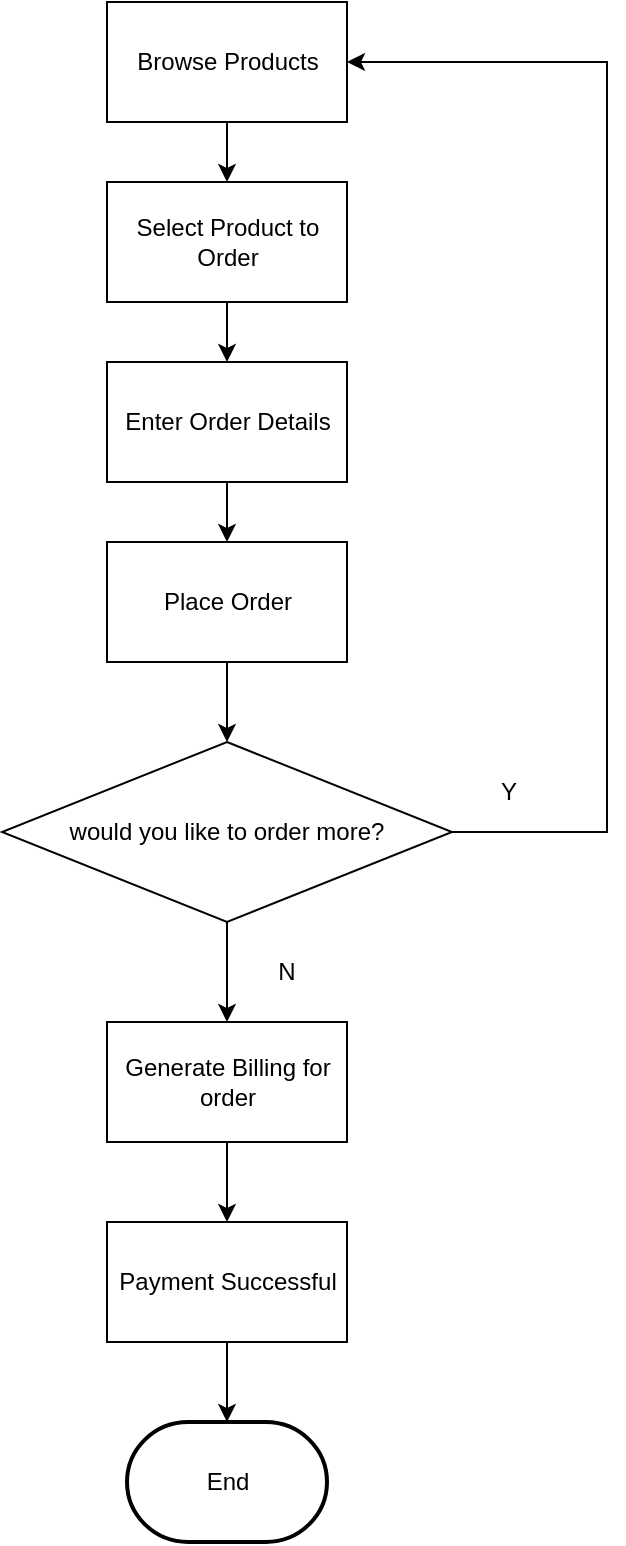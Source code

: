 <mxfile version="27.1.1">
  <diagram name="Page-1" id="SA__8-6vBq2yEH9kJLS1">
    <mxGraphModel dx="1107" dy="597" grid="1" gridSize="10" guides="1" tooltips="1" connect="1" arrows="1" fold="1" page="1" pageScale="1" pageWidth="827" pageHeight="1169" math="0" shadow="0">
      <root>
        <mxCell id="0" />
        <mxCell id="1" parent="0" />
        <mxCell id="Kard7SKp6GR-nqAfjVyI-85" value="Browse Products" style="rounded=0;whiteSpace=wrap;html=1;" vertex="1" parent="1">
          <mxGeometry x="362.5" y="310" width="120" height="60" as="geometry" />
        </mxCell>
        <mxCell id="Kard7SKp6GR-nqAfjVyI-86" value="" style="endArrow=classic;html=1;rounded=0;exitX=0.5;exitY=1;exitDx=0;exitDy=0;entryX=0.5;entryY=0;entryDx=0;entryDy=0;" edge="1" parent="1" source="Kard7SKp6GR-nqAfjVyI-85" target="Kard7SKp6GR-nqAfjVyI-88">
          <mxGeometry width="50" height="50" relative="1" as="geometry">
            <mxPoint x="412.5" y="550" as="sourcePoint" />
            <mxPoint x="422.5" y="380" as="targetPoint" />
          </mxGeometry>
        </mxCell>
        <mxCell id="Kard7SKp6GR-nqAfjVyI-87" value="" style="edgeStyle=orthogonalEdgeStyle;rounded=0;orthogonalLoop=1;jettySize=auto;html=1;" edge="1" parent="1" source="Kard7SKp6GR-nqAfjVyI-88" target="Kard7SKp6GR-nqAfjVyI-90">
          <mxGeometry relative="1" as="geometry" />
        </mxCell>
        <mxCell id="Kard7SKp6GR-nqAfjVyI-88" value="Select Product to Order" style="rounded=0;whiteSpace=wrap;html=1;" vertex="1" parent="1">
          <mxGeometry x="362.5" y="400" width="120" height="60" as="geometry" />
        </mxCell>
        <mxCell id="Kard7SKp6GR-nqAfjVyI-89" value="" style="edgeStyle=orthogonalEdgeStyle;rounded=0;orthogonalLoop=1;jettySize=auto;html=1;" edge="1" parent="1" source="Kard7SKp6GR-nqAfjVyI-90" target="Kard7SKp6GR-nqAfjVyI-92">
          <mxGeometry relative="1" as="geometry" />
        </mxCell>
        <mxCell id="Kard7SKp6GR-nqAfjVyI-90" value="Enter Order Details" style="whiteSpace=wrap;html=1;rounded=0;" vertex="1" parent="1">
          <mxGeometry x="362.5" y="490" width="120" height="60" as="geometry" />
        </mxCell>
        <mxCell id="Kard7SKp6GR-nqAfjVyI-91" value="" style="edgeStyle=orthogonalEdgeStyle;rounded=0;orthogonalLoop=1;jettySize=auto;html=1;" edge="1" parent="1" source="Kard7SKp6GR-nqAfjVyI-92" target="Kard7SKp6GR-nqAfjVyI-95">
          <mxGeometry relative="1" as="geometry" />
        </mxCell>
        <mxCell id="Kard7SKp6GR-nqAfjVyI-92" value="Place Order" style="whiteSpace=wrap;html=1;rounded=0;" vertex="1" parent="1">
          <mxGeometry x="362.5" y="580" width="120" height="60" as="geometry" />
        </mxCell>
        <mxCell id="Kard7SKp6GR-nqAfjVyI-93" style="edgeStyle=orthogonalEdgeStyle;rounded=0;orthogonalLoop=1;jettySize=auto;html=1;entryX=1;entryY=0.5;entryDx=0;entryDy=0;exitX=1;exitY=0.5;exitDx=0;exitDy=0;" edge="1" parent="1" source="Kard7SKp6GR-nqAfjVyI-95" target="Kard7SKp6GR-nqAfjVyI-85">
          <mxGeometry relative="1" as="geometry">
            <Array as="points">
              <mxPoint x="612.5" y="725" />
              <mxPoint x="612.5" y="340" />
            </Array>
          </mxGeometry>
        </mxCell>
        <mxCell id="Kard7SKp6GR-nqAfjVyI-94" value="" style="edgeStyle=orthogonalEdgeStyle;rounded=0;orthogonalLoop=1;jettySize=auto;html=1;" edge="1" parent="1" source="Kard7SKp6GR-nqAfjVyI-95" target="Kard7SKp6GR-nqAfjVyI-99">
          <mxGeometry relative="1" as="geometry" />
        </mxCell>
        <mxCell id="Kard7SKp6GR-nqAfjVyI-95" value="would you like to order more?" style="rhombus;whiteSpace=wrap;html=1;rounded=0;" vertex="1" parent="1">
          <mxGeometry x="310" y="680" width="225" height="90" as="geometry" />
        </mxCell>
        <mxCell id="Kard7SKp6GR-nqAfjVyI-96" value="Y" style="text;html=1;align=center;verticalAlign=middle;resizable=0;points=[];autosize=1;strokeColor=none;fillColor=none;" vertex="1" parent="1">
          <mxGeometry x="547.5" y="690" width="30" height="30" as="geometry" />
        </mxCell>
        <mxCell id="Kard7SKp6GR-nqAfjVyI-97" value="N" style="text;html=1;align=center;verticalAlign=middle;resizable=0;points=[];autosize=1;strokeColor=none;fillColor=none;" vertex="1" parent="1">
          <mxGeometry x="436.5" y="780" width="30" height="30" as="geometry" />
        </mxCell>
        <mxCell id="Kard7SKp6GR-nqAfjVyI-98" value="" style="edgeStyle=orthogonalEdgeStyle;rounded=0;orthogonalLoop=1;jettySize=auto;html=1;" edge="1" parent="1" source="Kard7SKp6GR-nqAfjVyI-99" target="Kard7SKp6GR-nqAfjVyI-101">
          <mxGeometry relative="1" as="geometry" />
        </mxCell>
        <mxCell id="Kard7SKp6GR-nqAfjVyI-99" value="Generate Billing for order" style="whiteSpace=wrap;html=1;rounded=0;" vertex="1" parent="1">
          <mxGeometry x="362.5" y="820" width="120" height="60" as="geometry" />
        </mxCell>
        <mxCell id="Kard7SKp6GR-nqAfjVyI-100" value="" style="edgeStyle=orthogonalEdgeStyle;rounded=0;orthogonalLoop=1;jettySize=auto;html=1;" edge="1" parent="1" source="Kard7SKp6GR-nqAfjVyI-101" target="Kard7SKp6GR-nqAfjVyI-102">
          <mxGeometry relative="1" as="geometry" />
        </mxCell>
        <mxCell id="Kard7SKp6GR-nqAfjVyI-101" value="Payment Successful" style="whiteSpace=wrap;html=1;rounded=0;" vertex="1" parent="1">
          <mxGeometry x="362.5" y="920" width="120" height="60" as="geometry" />
        </mxCell>
        <mxCell id="Kard7SKp6GR-nqAfjVyI-102" value="End" style="strokeWidth=2;html=1;shape=mxgraph.flowchart.terminator;whiteSpace=wrap;" vertex="1" parent="1">
          <mxGeometry x="372.5" y="1020" width="100" height="60" as="geometry" />
        </mxCell>
      </root>
    </mxGraphModel>
  </diagram>
</mxfile>
